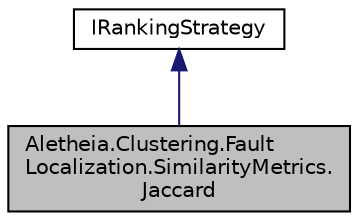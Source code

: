 digraph "Aletheia.Clustering.FaultLocalization.SimilarityMetrics.Jaccard"
{
  edge [fontname="Helvetica",fontsize="10",labelfontname="Helvetica",labelfontsize="10"];
  node [fontname="Helvetica",fontsize="10",shape=record];
  Node2 [label="Aletheia.Clustering.Fault\lLocalization.SimilarityMetrics.\lJaccard",height=0.2,width=0.4,color="black", fillcolor="grey75", style="filled", fontcolor="black"];
  Node3 -> Node2 [dir="back",color="midnightblue",fontsize="10",style="solid",fontname="Helvetica"];
  Node3 [label="IRankingStrategy",height=0.2,width=0.4,color="black", fillcolor="white", style="filled",URL="$interface_aletheia_1_1_clustering_1_1_fault_localization_1_1_similarity_metrics_1_1_i_ranking_strategy.html"];
}
